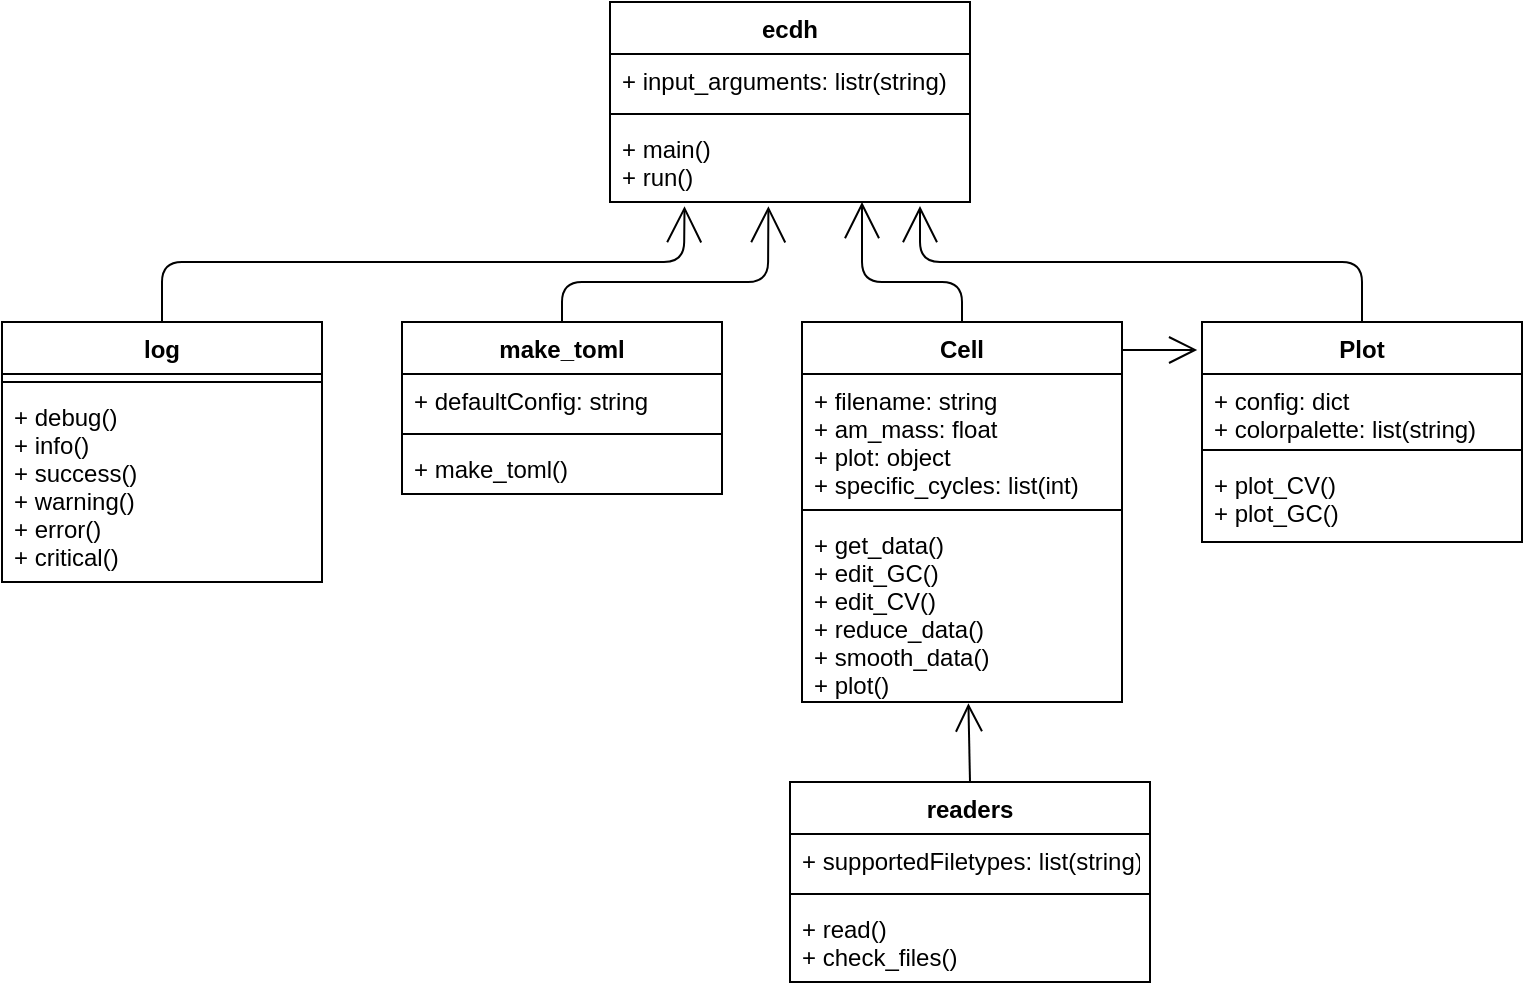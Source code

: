 <mxfile version="15.2.7" type="device"><diagram id="C5RBs43oDa-KdzZeNtuy" name="Page-1"><mxGraphModel dx="1422" dy="732" grid="1" gridSize="10" guides="1" tooltips="1" connect="1" arrows="1" fold="1" page="1" pageScale="1" pageWidth="827" pageHeight="1169" math="0" shadow="0"><root><mxCell id="WIyWlLk6GJQsqaUBKTNV-0"/><mxCell id="WIyWlLk6GJQsqaUBKTNV-1" parent="WIyWlLk6GJQsqaUBKTNV-0"/><mxCell id="8fFreuZ6ji89GW9ubL8l-0" value="Cell" style="swimlane;fontStyle=1;align=center;verticalAlign=top;childLayout=stackLayout;horizontal=1;startSize=26;horizontalStack=0;resizeParent=1;resizeParentMax=0;resizeLast=0;collapsible=1;marginBottom=0;" vertex="1" parent="WIyWlLk6GJQsqaUBKTNV-1"><mxGeometry x="420" y="200" width="160" height="190" as="geometry"/></mxCell><mxCell id="8fFreuZ6ji89GW9ubL8l-1" value="+ filename: string&#10;+ am_mass: float&#10;+ plot: object&#10;+ specific_cycles: list(int)" style="text;strokeColor=none;fillColor=none;align=left;verticalAlign=top;spacingLeft=4;spacingRight=4;overflow=hidden;rotatable=0;points=[[0,0.5],[1,0.5]];portConstraint=eastwest;" vertex="1" parent="8fFreuZ6ji89GW9ubL8l-0"><mxGeometry y="26" width="160" height="64" as="geometry"/></mxCell><mxCell id="8fFreuZ6ji89GW9ubL8l-2" value="" style="line;strokeWidth=1;fillColor=none;align=left;verticalAlign=middle;spacingTop=-1;spacingLeft=3;spacingRight=3;rotatable=0;labelPosition=right;points=[];portConstraint=eastwest;" vertex="1" parent="8fFreuZ6ji89GW9ubL8l-0"><mxGeometry y="90" width="160" height="8" as="geometry"/></mxCell><mxCell id="8fFreuZ6ji89GW9ubL8l-3" value="+ get_data()&#10;+ edit_GC()&#10;+ edit_CV()&#10;+ reduce_data()&#10;+ smooth_data()&#10;+ plot()" style="text;strokeColor=none;fillColor=none;align=left;verticalAlign=top;spacingLeft=4;spacingRight=4;overflow=hidden;rotatable=0;points=[[0,0.5],[1,0.5]];portConstraint=eastwest;" vertex="1" parent="8fFreuZ6ji89GW9ubL8l-0"><mxGeometry y="98" width="160" height="92" as="geometry"/></mxCell><mxCell id="8fFreuZ6ji89GW9ubL8l-8" value="Plot" style="swimlane;fontStyle=1;align=center;verticalAlign=top;childLayout=stackLayout;horizontal=1;startSize=26;horizontalStack=0;resizeParent=1;resizeParentMax=0;resizeLast=0;collapsible=1;marginBottom=0;" vertex="1" parent="WIyWlLk6GJQsqaUBKTNV-1"><mxGeometry x="620" y="200" width="160" height="110" as="geometry"/></mxCell><mxCell id="8fFreuZ6ji89GW9ubL8l-9" value="+ config: dict&#10;+ colorpalette: list(string)" style="text;strokeColor=none;fillColor=none;align=left;verticalAlign=top;spacingLeft=4;spacingRight=4;overflow=hidden;rotatable=0;points=[[0,0.5],[1,0.5]];portConstraint=eastwest;" vertex="1" parent="8fFreuZ6ji89GW9ubL8l-8"><mxGeometry y="26" width="160" height="34" as="geometry"/></mxCell><mxCell id="8fFreuZ6ji89GW9ubL8l-10" value="" style="line;strokeWidth=1;fillColor=none;align=left;verticalAlign=middle;spacingTop=-1;spacingLeft=3;spacingRight=3;rotatable=0;labelPosition=right;points=[];portConstraint=eastwest;" vertex="1" parent="8fFreuZ6ji89GW9ubL8l-8"><mxGeometry y="60" width="160" height="8" as="geometry"/></mxCell><mxCell id="8fFreuZ6ji89GW9ubL8l-11" value="+ plot_CV()&#10;+ plot_GC()&#10;" style="text;strokeColor=none;fillColor=none;align=left;verticalAlign=top;spacingLeft=4;spacingRight=4;overflow=hidden;rotatable=0;points=[[0,0.5],[1,0.5]];portConstraint=eastwest;" vertex="1" parent="8fFreuZ6ji89GW9ubL8l-8"><mxGeometry y="68" width="160" height="42" as="geometry"/></mxCell><mxCell id="8fFreuZ6ji89GW9ubL8l-16" value="readers" style="swimlane;fontStyle=1;align=center;verticalAlign=top;childLayout=stackLayout;horizontal=1;startSize=26;horizontalStack=0;resizeParent=1;resizeParentMax=0;resizeLast=0;collapsible=1;marginBottom=0;" vertex="1" parent="WIyWlLk6GJQsqaUBKTNV-1"><mxGeometry x="414" y="430" width="180" height="100" as="geometry"/></mxCell><mxCell id="8fFreuZ6ji89GW9ubL8l-17" value="+ supportedFiletypes: list(string)" style="text;strokeColor=none;fillColor=none;align=left;verticalAlign=top;spacingLeft=4;spacingRight=4;overflow=hidden;rotatable=0;points=[[0,0.5],[1,0.5]];portConstraint=eastwest;" vertex="1" parent="8fFreuZ6ji89GW9ubL8l-16"><mxGeometry y="26" width="180" height="26" as="geometry"/></mxCell><mxCell id="8fFreuZ6ji89GW9ubL8l-18" value="" style="line;strokeWidth=1;fillColor=none;align=left;verticalAlign=middle;spacingTop=-1;spacingLeft=3;spacingRight=3;rotatable=0;labelPosition=right;points=[];portConstraint=eastwest;" vertex="1" parent="8fFreuZ6ji89GW9ubL8l-16"><mxGeometry y="52" width="180" height="8" as="geometry"/></mxCell><mxCell id="8fFreuZ6ji89GW9ubL8l-19" value="+ read()&#10;+ check_files()" style="text;strokeColor=none;fillColor=none;align=left;verticalAlign=top;spacingLeft=4;spacingRight=4;overflow=hidden;rotatable=0;points=[[0,0.5],[1,0.5]];portConstraint=eastwest;" vertex="1" parent="8fFreuZ6ji89GW9ubL8l-16"><mxGeometry y="60" width="180" height="40" as="geometry"/></mxCell><mxCell id="8fFreuZ6ji89GW9ubL8l-20" value="log" style="swimlane;fontStyle=1;align=center;verticalAlign=top;childLayout=stackLayout;horizontal=1;startSize=26;horizontalStack=0;resizeParent=1;resizeParentMax=0;resizeLast=0;collapsible=1;marginBottom=0;" vertex="1" parent="WIyWlLk6GJQsqaUBKTNV-1"><mxGeometry x="20" y="200" width="160" height="130" as="geometry"/></mxCell><mxCell id="8fFreuZ6ji89GW9ubL8l-22" value="" style="line;strokeWidth=1;fillColor=none;align=left;verticalAlign=middle;spacingTop=-1;spacingLeft=3;spacingRight=3;rotatable=0;labelPosition=right;points=[];portConstraint=eastwest;" vertex="1" parent="8fFreuZ6ji89GW9ubL8l-20"><mxGeometry y="26" width="160" height="8" as="geometry"/></mxCell><mxCell id="8fFreuZ6ji89GW9ubL8l-23" value="+ debug()&#10;+ info()&#10;+ success()&#10;+ warning()&#10;+ error()&#10;+ critical()" style="text;strokeColor=none;fillColor=none;align=left;verticalAlign=top;spacingLeft=4;spacingRight=4;overflow=hidden;rotatable=0;points=[[0,0.5],[1,0.5]];portConstraint=eastwest;" vertex="1" parent="8fFreuZ6ji89GW9ubL8l-20"><mxGeometry y="34" width="160" height="96" as="geometry"/></mxCell><mxCell id="8fFreuZ6ji89GW9ubL8l-24" value="make_toml" style="swimlane;fontStyle=1;align=center;verticalAlign=top;childLayout=stackLayout;horizontal=1;startSize=26;horizontalStack=0;resizeParent=1;resizeParentMax=0;resizeLast=0;collapsible=1;marginBottom=0;" vertex="1" parent="WIyWlLk6GJQsqaUBKTNV-1"><mxGeometry x="220" y="200" width="160" height="86" as="geometry"/></mxCell><mxCell id="8fFreuZ6ji89GW9ubL8l-25" value="+ defaultConfig: string" style="text;strokeColor=none;fillColor=none;align=left;verticalAlign=top;spacingLeft=4;spacingRight=4;overflow=hidden;rotatable=0;points=[[0,0.5],[1,0.5]];portConstraint=eastwest;" vertex="1" parent="8fFreuZ6ji89GW9ubL8l-24"><mxGeometry y="26" width="160" height="26" as="geometry"/></mxCell><mxCell id="8fFreuZ6ji89GW9ubL8l-26" value="" style="line;strokeWidth=1;fillColor=none;align=left;verticalAlign=middle;spacingTop=-1;spacingLeft=3;spacingRight=3;rotatable=0;labelPosition=right;points=[];portConstraint=eastwest;" vertex="1" parent="8fFreuZ6ji89GW9ubL8l-24"><mxGeometry y="52" width="160" height="8" as="geometry"/></mxCell><mxCell id="8fFreuZ6ji89GW9ubL8l-27" value="+ make_toml()" style="text;strokeColor=none;fillColor=none;align=left;verticalAlign=top;spacingLeft=4;spacingRight=4;overflow=hidden;rotatable=0;points=[[0,0.5],[1,0.5]];portConstraint=eastwest;" vertex="1" parent="8fFreuZ6ji89GW9ubL8l-24"><mxGeometry y="60" width="160" height="26" as="geometry"/></mxCell><mxCell id="8fFreuZ6ji89GW9ubL8l-28" value="ecdh" style="swimlane;fontStyle=1;align=center;verticalAlign=top;childLayout=stackLayout;horizontal=1;startSize=26;horizontalStack=0;resizeParent=1;resizeParentMax=0;resizeLast=0;collapsible=1;marginBottom=0;" vertex="1" parent="WIyWlLk6GJQsqaUBKTNV-1"><mxGeometry x="324" y="40" width="180" height="100" as="geometry"/></mxCell><mxCell id="8fFreuZ6ji89GW9ubL8l-29" value="+ input_arguments: listr(string)" style="text;strokeColor=none;fillColor=none;align=left;verticalAlign=top;spacingLeft=4;spacingRight=4;overflow=hidden;rotatable=0;points=[[0,0.5],[1,0.5]];portConstraint=eastwest;" vertex="1" parent="8fFreuZ6ji89GW9ubL8l-28"><mxGeometry y="26" width="180" height="26" as="geometry"/></mxCell><mxCell id="8fFreuZ6ji89GW9ubL8l-30" value="" style="line;strokeWidth=1;fillColor=none;align=left;verticalAlign=middle;spacingTop=-1;spacingLeft=3;spacingRight=3;rotatable=0;labelPosition=right;points=[];portConstraint=eastwest;" vertex="1" parent="8fFreuZ6ji89GW9ubL8l-28"><mxGeometry y="52" width="180" height="8" as="geometry"/></mxCell><mxCell id="8fFreuZ6ji89GW9ubL8l-31" value="+ main()&#10;+ run()" style="text;strokeColor=none;fillColor=none;align=left;verticalAlign=top;spacingLeft=4;spacingRight=4;overflow=hidden;rotatable=0;points=[[0,0.5],[1,0.5]];portConstraint=eastwest;" vertex="1" parent="8fFreuZ6ji89GW9ubL8l-28"><mxGeometry y="60" width="180" height="40" as="geometry"/></mxCell><mxCell id="8fFreuZ6ji89GW9ubL8l-32" value="" style="endArrow=open;endSize=16;endFill=0;html=1;exitX=0.5;exitY=0;exitDx=0;exitDy=0;" edge="1" parent="WIyWlLk6GJQsqaUBKTNV-1" source="8fFreuZ6ji89GW9ubL8l-0"><mxGeometry width="160" relative="1" as="geometry"><mxPoint x="330" y="440" as="sourcePoint"/><mxPoint x="450" y="140" as="targetPoint"/><Array as="points"><mxPoint x="500" y="180"/><mxPoint x="450" y="180"/></Array></mxGeometry></mxCell><mxCell id="8fFreuZ6ji89GW9ubL8l-33" value="" style="endArrow=open;endSize=16;endFill=0;html=1;exitX=0.5;exitY=0;exitDx=0;exitDy=0;" edge="1" parent="WIyWlLk6GJQsqaUBKTNV-1" source="8fFreuZ6ji89GW9ubL8l-8"><mxGeometry width="160" relative="1" as="geometry"><mxPoint x="510" y="210" as="sourcePoint"/><mxPoint x="479" y="142" as="targetPoint"/><Array as="points"><mxPoint x="700" y="170"/><mxPoint x="479" y="170"/></Array></mxGeometry></mxCell><mxCell id="8fFreuZ6ji89GW9ubL8l-34" value="" style="endArrow=open;endFill=1;endSize=12;html=1;entryX=-0.015;entryY=0.127;entryDx=0;entryDy=0;entryPerimeter=0;exitX=0.999;exitY=0.074;exitDx=0;exitDy=0;exitPerimeter=0;" edge="1" parent="WIyWlLk6GJQsqaUBKTNV-1" source="8fFreuZ6ji89GW9ubL8l-0" target="8fFreuZ6ji89GW9ubL8l-8"><mxGeometry width="160" relative="1" as="geometry"><mxPoint x="400" y="200" as="sourcePoint"/><mxPoint x="560" y="200" as="targetPoint"/></mxGeometry></mxCell><mxCell id="8fFreuZ6ji89GW9ubL8l-35" value="" style="endArrow=open;endSize=16;endFill=0;html=1;exitX=0.5;exitY=0;exitDx=0;exitDy=0;entryX=0.44;entryY=1.052;entryDx=0;entryDy=0;entryPerimeter=0;" edge="1" parent="WIyWlLk6GJQsqaUBKTNV-1" source="8fFreuZ6ji89GW9ubL8l-24" target="8fFreuZ6ji89GW9ubL8l-31"><mxGeometry width="160" relative="1" as="geometry"><mxPoint x="510" y="210" as="sourcePoint"/><mxPoint x="460" y="150" as="targetPoint"/><Array as="points"><mxPoint x="300" y="180"/><mxPoint x="403" y="180"/></Array></mxGeometry></mxCell><mxCell id="8fFreuZ6ji89GW9ubL8l-36" value="" style="endArrow=open;endSize=16;endFill=0;html=1;exitX=0.5;exitY=0;exitDx=0;exitDy=0;entryX=0.207;entryY=1.052;entryDx=0;entryDy=0;entryPerimeter=0;" edge="1" parent="WIyWlLk6GJQsqaUBKTNV-1" source="8fFreuZ6ji89GW9ubL8l-20" target="8fFreuZ6ji89GW9ubL8l-31"><mxGeometry width="160" relative="1" as="geometry"><mxPoint x="310" y="210" as="sourcePoint"/><mxPoint x="413.2" y="152.08" as="targetPoint"/><Array as="points"><mxPoint x="100" y="170"/><mxPoint x="361" y="170"/></Array></mxGeometry></mxCell><mxCell id="8fFreuZ6ji89GW9ubL8l-37" value="" style="endArrow=open;endFill=1;endSize=12;html=1;entryX=0.52;entryY=1.007;entryDx=0;entryDy=0;entryPerimeter=0;exitX=0.5;exitY=0;exitDx=0;exitDy=0;" edge="1" parent="WIyWlLk6GJQsqaUBKTNV-1" source="8fFreuZ6ji89GW9ubL8l-16" target="8fFreuZ6ji89GW9ubL8l-3"><mxGeometry width="160" relative="1" as="geometry"><mxPoint x="589.84" y="224.06" as="sourcePoint"/><mxPoint x="627.6" y="223.97" as="targetPoint"/></mxGeometry></mxCell></root></mxGraphModel></diagram></mxfile>
